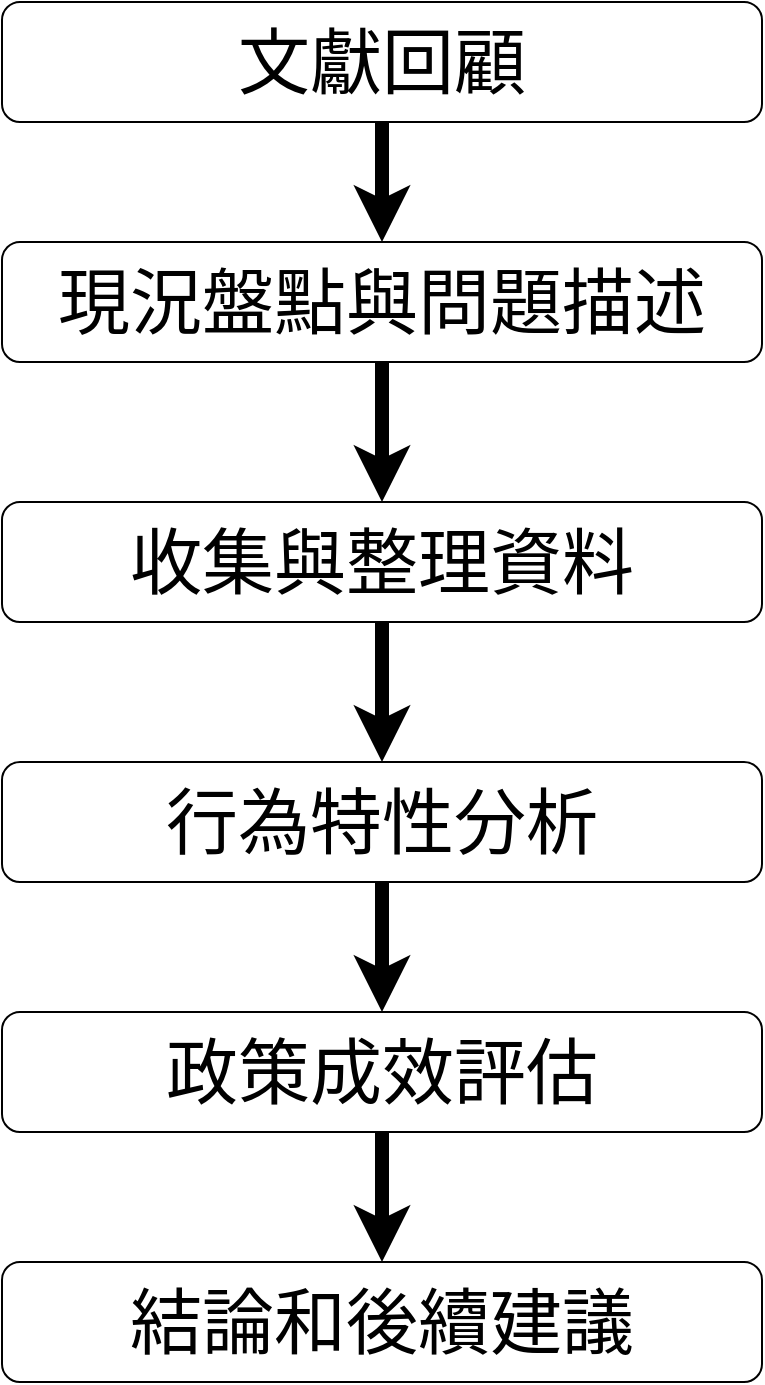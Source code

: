 <mxfile version="27.1.5">
  <diagram name="第 1 页" id="P5BPJvOSAf2zRleEovu-">
    <mxGraphModel dx="2066" dy="1117" grid="1" gridSize="10" guides="1" tooltips="1" connect="1" arrows="1" fold="1" page="1" pageScale="1" pageWidth="827" pageHeight="1169" math="0" shadow="0">
      <root>
        <mxCell id="0" />
        <mxCell id="1" parent="0" />
        <mxCell id="0hcNvHeENjwm99F8SwKc-10" style="edgeStyle=orthogonalEdgeStyle;rounded=0;orthogonalLoop=1;jettySize=auto;html=1;entryX=0.5;entryY=0;entryDx=0;entryDy=0;strokeWidth=7;" edge="1" parent="1" source="0hcNvHeENjwm99F8SwKc-2" target="0hcNvHeENjwm99F8SwKc-3">
          <mxGeometry relative="1" as="geometry" />
        </mxCell>
        <mxCell id="0hcNvHeENjwm99F8SwKc-2" value="&lt;font style=&quot;font-size: 36px;&quot;&gt;現況盤點與問題描述&lt;/font&gt;" style="rounded=1;whiteSpace=wrap;html=1;" vertex="1" parent="1">
          <mxGeometry x="250" y="200" width="380" height="60" as="geometry" />
        </mxCell>
        <mxCell id="0hcNvHeENjwm99F8SwKc-11" style="edgeStyle=orthogonalEdgeStyle;rounded=0;orthogonalLoop=1;jettySize=auto;html=1;strokeWidth=7;" edge="1" parent="1" source="0hcNvHeENjwm99F8SwKc-3" target="0hcNvHeENjwm99F8SwKc-4">
          <mxGeometry relative="1" as="geometry" />
        </mxCell>
        <mxCell id="0hcNvHeENjwm99F8SwKc-3" value="&lt;font style=&quot;font-size: 36px;&quot;&gt;收集與整理資料&lt;/font&gt;" style="rounded=1;whiteSpace=wrap;html=1;" vertex="1" parent="1">
          <mxGeometry x="250" y="330" width="380" height="60" as="geometry" />
        </mxCell>
        <mxCell id="0hcNvHeENjwm99F8SwKc-12" style="edgeStyle=orthogonalEdgeStyle;rounded=0;orthogonalLoop=1;jettySize=auto;html=1;entryX=0.5;entryY=0;entryDx=0;entryDy=0;strokeWidth=7;" edge="1" parent="1" source="0hcNvHeENjwm99F8SwKc-4" target="0hcNvHeENjwm99F8SwKc-5">
          <mxGeometry relative="1" as="geometry" />
        </mxCell>
        <mxCell id="0hcNvHeENjwm99F8SwKc-4" value="&lt;font style=&quot;font-size: 36px;&quot;&gt;行為特性分析&lt;/font&gt;" style="rounded=1;whiteSpace=wrap;html=1;" vertex="1" parent="1">
          <mxGeometry x="250" y="460" width="380" height="60" as="geometry" />
        </mxCell>
        <mxCell id="0hcNvHeENjwm99F8SwKc-13" style="edgeStyle=orthogonalEdgeStyle;rounded=0;orthogonalLoop=1;jettySize=auto;html=1;strokeWidth=7;" edge="1" parent="1" source="0hcNvHeENjwm99F8SwKc-5" target="0hcNvHeENjwm99F8SwKc-6">
          <mxGeometry relative="1" as="geometry" />
        </mxCell>
        <mxCell id="0hcNvHeENjwm99F8SwKc-5" value="&lt;font style=&quot;font-size: 36px;&quot;&gt;政策成效評估&lt;/font&gt;" style="rounded=1;whiteSpace=wrap;html=1;" vertex="1" parent="1">
          <mxGeometry x="250" y="585" width="380" height="60" as="geometry" />
        </mxCell>
        <mxCell id="0hcNvHeENjwm99F8SwKc-6" value="&lt;font style=&quot;font-size: 36px;&quot;&gt;結論和後續建議&lt;/font&gt;" style="rounded=1;whiteSpace=wrap;html=1;" vertex="1" parent="1">
          <mxGeometry x="250" y="710" width="380" height="60" as="geometry" />
        </mxCell>
        <mxCell id="0hcNvHeENjwm99F8SwKc-9" style="edgeStyle=orthogonalEdgeStyle;rounded=0;orthogonalLoop=1;jettySize=auto;html=1;entryX=0.5;entryY=0;entryDx=0;entryDy=0;strokeWidth=7;" edge="1" parent="1" source="0hcNvHeENjwm99F8SwKc-8" target="0hcNvHeENjwm99F8SwKc-2">
          <mxGeometry relative="1" as="geometry" />
        </mxCell>
        <mxCell id="0hcNvHeENjwm99F8SwKc-8" value="&lt;font style=&quot;font-size: 36px;&quot;&gt;文獻回顧&lt;/font&gt;" style="rounded=1;whiteSpace=wrap;html=1;" vertex="1" parent="1">
          <mxGeometry x="250" y="80" width="380" height="60" as="geometry" />
        </mxCell>
      </root>
    </mxGraphModel>
  </diagram>
</mxfile>
